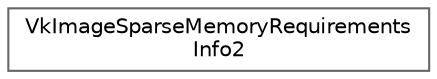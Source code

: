 digraph "类继承关系图"
{
 // LATEX_PDF_SIZE
  bgcolor="transparent";
  edge [fontname=Helvetica,fontsize=10,labelfontname=Helvetica,labelfontsize=10];
  node [fontname=Helvetica,fontsize=10,shape=box,height=0.2,width=0.4];
  rankdir="LR";
  Node0 [id="Node000000",label="VkImageSparseMemoryRequirements\lInfo2",height=0.2,width=0.4,color="grey40", fillcolor="white", style="filled",URL="$struct_vk_image_sparse_memory_requirements_info2.html",tooltip=" "];
}
